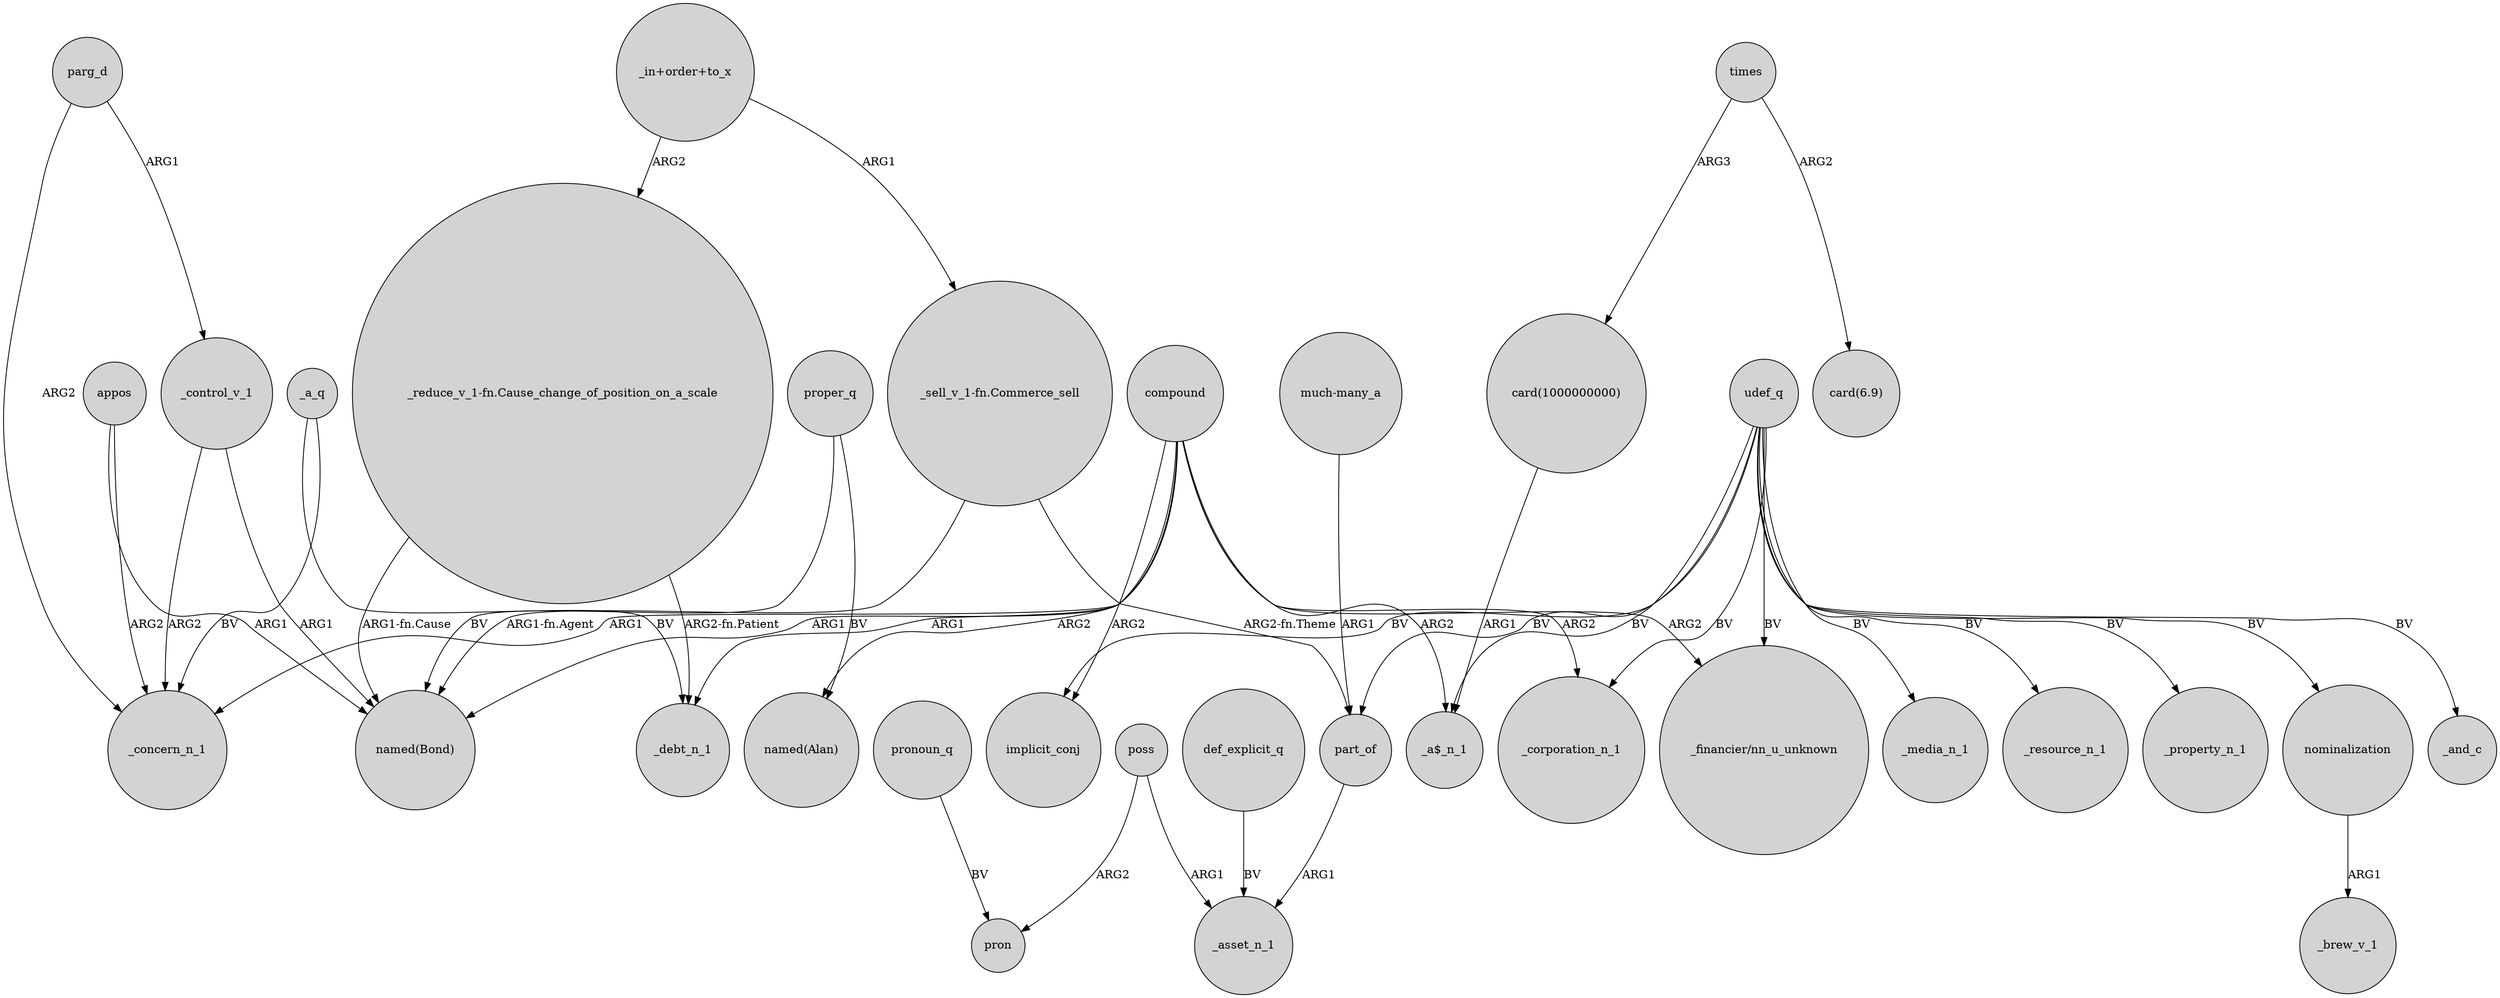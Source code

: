 digraph {
	node [shape=circle style=filled]
	_a_q -> _concern_n_1 [label=BV]
	def_explicit_q -> _asset_n_1 [label=BV]
	proper_q -> "named(Bond)" [label=BV]
	compound -> implicit_conj [label=ARG2]
	_control_v_1 -> "named(Bond)" [label=ARG1]
	udef_q -> part_of [label=BV]
	"_in+order+to_x" -> "_reduce_v_1-fn.Cause_change_of_position_on_a_scale" [label=ARG2]
	compound -> _debt_n_1 [label=ARG1]
	poss -> pron [label=ARG2]
	"card(1000000000)" -> "_a$_n_1" [label=ARG1]
	"_reduce_v_1-fn.Cause_change_of_position_on_a_scale" -> "named(Bond)" [label="ARG1-fn.Cause"]
	"much-many_a" -> part_of [label=ARG1]
	proper_q -> "named(Alan)" [label=BV]
	compound -> "named(Bond)" [label=ARG1]
	compound -> "_a$_n_1" [label=ARG2]
	compound -> _corporation_n_1 [label=ARG2]
	udef_q -> _media_n_1 [label=BV]
	parg_d -> _concern_n_1 [label=ARG2]
	parg_d -> _control_v_1 [label=ARG1]
	part_of -> _asset_n_1 [label=ARG1]
	udef_q -> implicit_conj [label=BV]
	times -> "card(1000000000)" [label=ARG3]
	appos -> _concern_n_1 [label=ARG2]
	udef_q -> _corporation_n_1 [label=BV]
	pronoun_q -> pron [label=BV]
	_a_q -> _debt_n_1 [label=BV]
	"_reduce_v_1-fn.Cause_change_of_position_on_a_scale" -> _debt_n_1 [label="ARG2-fn.Patient"]
	udef_q -> _resource_n_1 [label=BV]
	appos -> "named(Bond)" [label=ARG1]
	compound -> "named(Alan)" [label=ARG2]
	udef_q -> _property_n_1 [label=BV]
	"_sell_v_1-fn.Commerce_sell" -> part_of [label="ARG2-fn.Theme"]
	udef_q -> nominalization [label=BV]
	times -> "card(6.9)" [label=ARG2]
	"_in+order+to_x" -> "_sell_v_1-fn.Commerce_sell" [label=ARG1]
	poss -> _asset_n_1 [label=ARG1]
	nominalization -> _brew_v_1 [label=ARG1]
	udef_q -> _and_c [label=BV]
	_control_v_1 -> _concern_n_1 [label=ARG2]
	compound -> "_financier/nn_u_unknown" [label=ARG2]
	compound -> _concern_n_1 [label=ARG1]
	"_sell_v_1-fn.Commerce_sell" -> "named(Bond)" [label="ARG1-fn.Agent"]
	udef_q -> "_a$_n_1" [label=BV]
	udef_q -> "_financier/nn_u_unknown" [label=BV]
}
